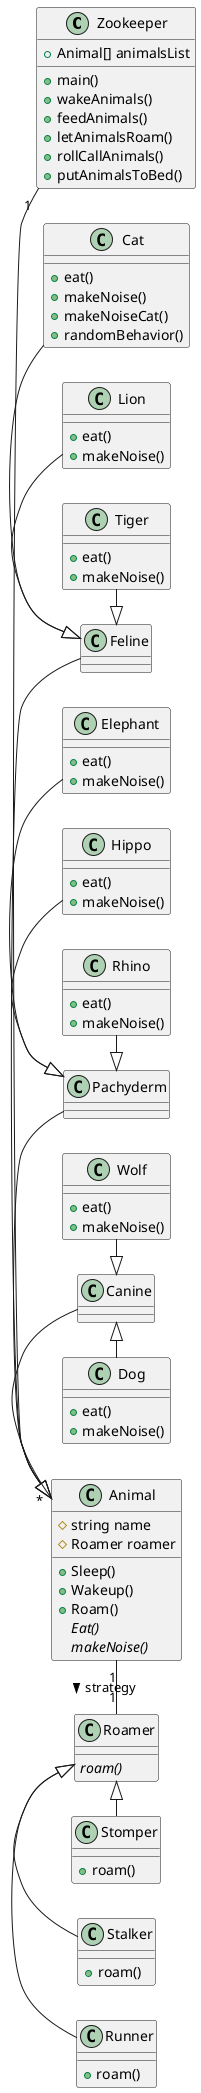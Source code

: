 @startuml Q2-With-Strategy
left to right direction

Zookeeper "1" - "*" Animal
Animal "1" - "1" Roamer : strategy >
Runner -up|> Roamer
Stalker -up|> Roamer
Stomper -up|> Roamer

Zookeeper : {field} +Animal[] animalsList
Zookeeper : +main()
Zookeeper : +wakeAnimals()
Zookeeper : +feedAnimals()
Zookeeper : +letAnimalsRoam()
Zookeeper : +rollCallAnimals()
Zookeeper : +putAnimalsToBed()

Animal : {field} #string name
Animal : {field} #Roamer roamer
Animal : +Sleep()
Animal : +Wakeup()
Animal : +Roam()
Animal : {abstract} Eat()
Animal : {abstract} makeNoise()

Roamer : {abstract} roam()

Runner : +roam()
Stalker : +roam()
Stomper : +roam()

Canine -|> Animal
Feline -|> Animal
Pachyderm -|> Animal

Dog -up|> Canine
Wolf -|> Canine

Cat -|> Feline
Lion -|> Feline
Tiger -|> Feline

Elephant -|> Pachyderm
Hippo -|> Pachyderm
Rhino -|> Pachyderm

Dog : +eat()
Dog : +makeNoise()

Wolf : +eat()
Wolf : +makeNoise()

Cat : +eat()
Cat : +makeNoise()
Cat : +makeNoiseCat()
Cat : +randomBehavior()

Lion : +eat()
Lion : +makeNoise()

Tiger : +eat()
Tiger : +makeNoise()

Elephant : +eat()
Elephant : +makeNoise()

Hippo : +eat()
Hippo : +makeNoise()

Rhino : +eat()
Rhino : +makeNoise()


@enduml